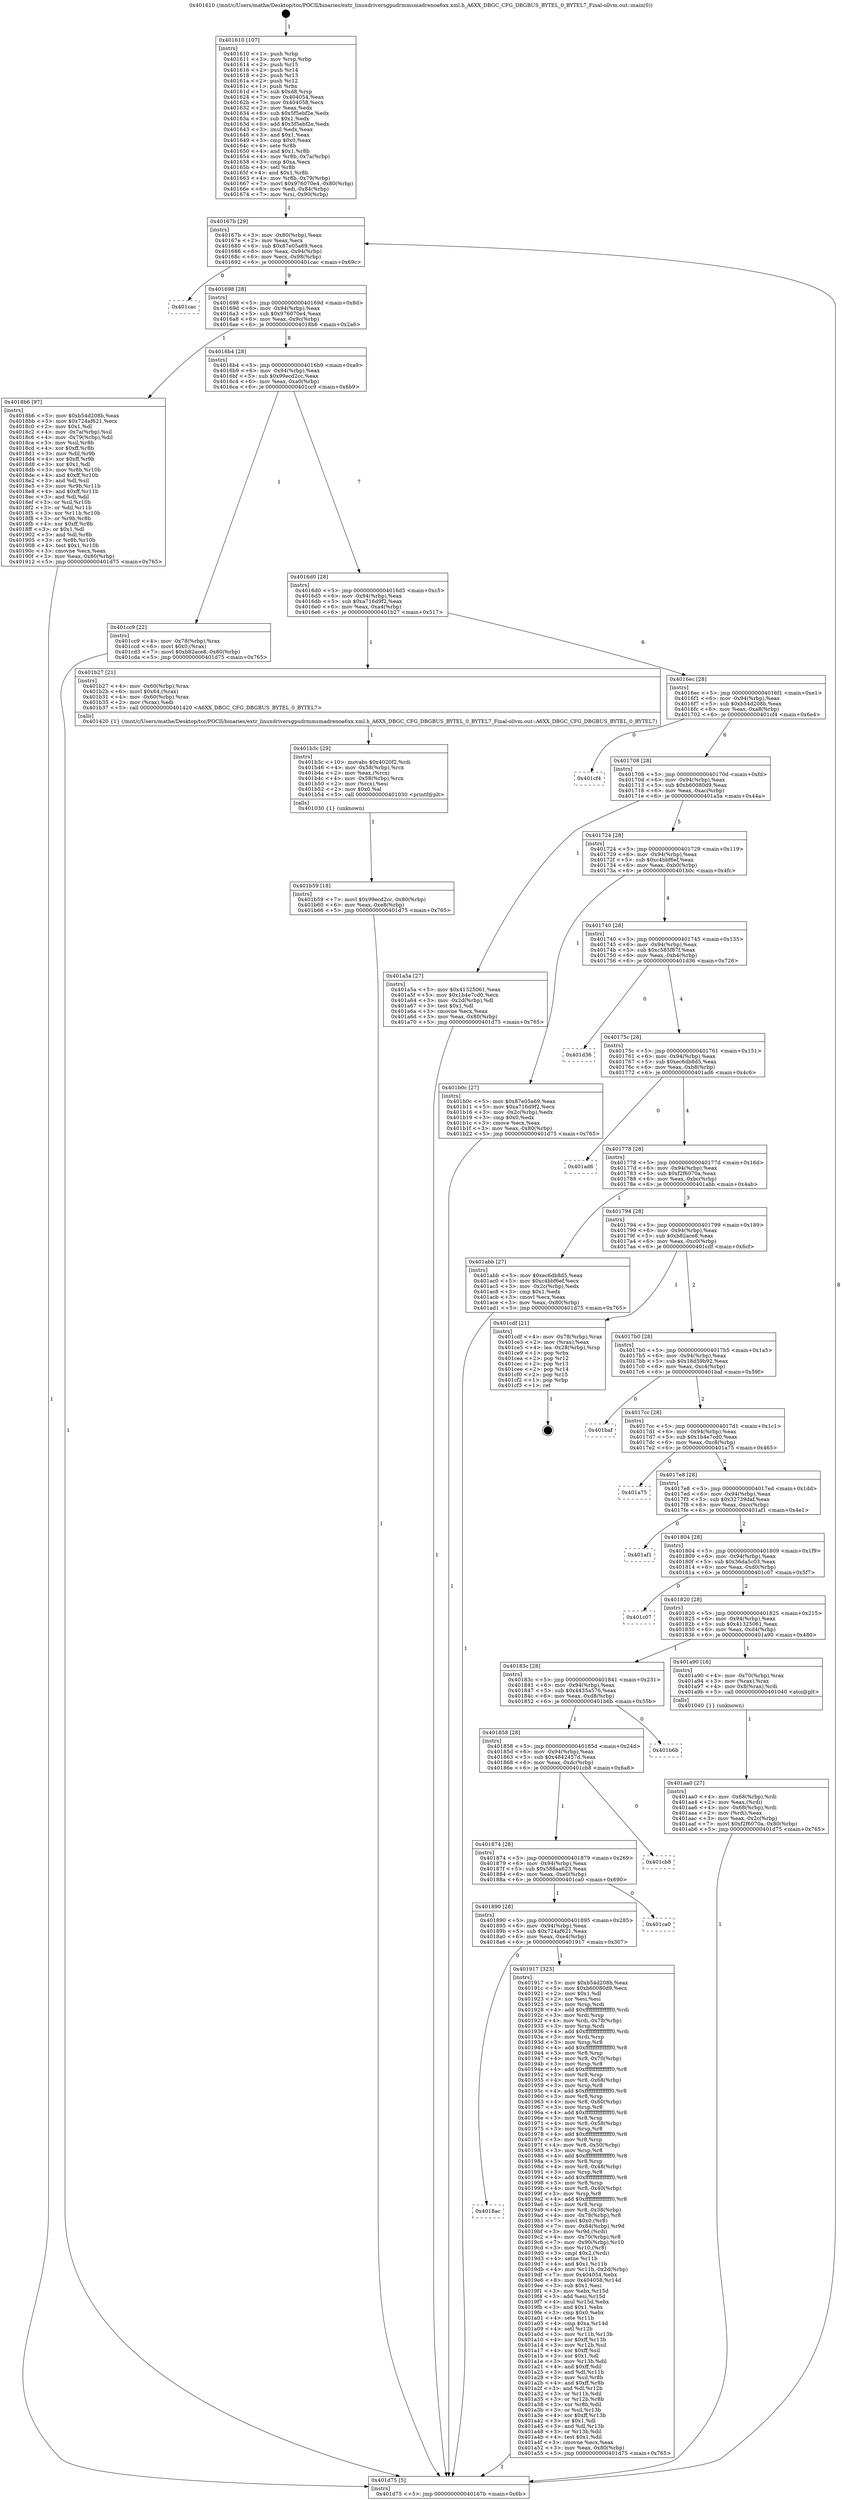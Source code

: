 digraph "0x401610" {
  label = "0x401610 (/mnt/c/Users/mathe/Desktop/tcc/POCII/binaries/extr_linuxdriversgpudrmmsmadrenoa6xx.xml.h_A6XX_DBGC_CFG_DBGBUS_BYTEL_0_BYTEL7_Final-ollvm.out::main(0))"
  labelloc = "t"
  node[shape=record]

  Entry [label="",width=0.3,height=0.3,shape=circle,fillcolor=black,style=filled]
  "0x40167b" [label="{
     0x40167b [29]\l
     | [instrs]\l
     &nbsp;&nbsp;0x40167b \<+3\>: mov -0x80(%rbp),%eax\l
     &nbsp;&nbsp;0x40167e \<+2\>: mov %eax,%ecx\l
     &nbsp;&nbsp;0x401680 \<+6\>: sub $0x87e05a69,%ecx\l
     &nbsp;&nbsp;0x401686 \<+6\>: mov %eax,-0x94(%rbp)\l
     &nbsp;&nbsp;0x40168c \<+6\>: mov %ecx,-0x98(%rbp)\l
     &nbsp;&nbsp;0x401692 \<+6\>: je 0000000000401cac \<main+0x69c\>\l
  }"]
  "0x401cac" [label="{
     0x401cac\l
  }", style=dashed]
  "0x401698" [label="{
     0x401698 [28]\l
     | [instrs]\l
     &nbsp;&nbsp;0x401698 \<+5\>: jmp 000000000040169d \<main+0x8d\>\l
     &nbsp;&nbsp;0x40169d \<+6\>: mov -0x94(%rbp),%eax\l
     &nbsp;&nbsp;0x4016a3 \<+5\>: sub $0x976070e4,%eax\l
     &nbsp;&nbsp;0x4016a8 \<+6\>: mov %eax,-0x9c(%rbp)\l
     &nbsp;&nbsp;0x4016ae \<+6\>: je 00000000004018b6 \<main+0x2a6\>\l
  }"]
  Exit [label="",width=0.3,height=0.3,shape=circle,fillcolor=black,style=filled,peripheries=2]
  "0x4018b6" [label="{
     0x4018b6 [97]\l
     | [instrs]\l
     &nbsp;&nbsp;0x4018b6 \<+5\>: mov $0xb54d208b,%eax\l
     &nbsp;&nbsp;0x4018bb \<+5\>: mov $0x724af621,%ecx\l
     &nbsp;&nbsp;0x4018c0 \<+2\>: mov $0x1,%dl\l
     &nbsp;&nbsp;0x4018c2 \<+4\>: mov -0x7a(%rbp),%sil\l
     &nbsp;&nbsp;0x4018c6 \<+4\>: mov -0x79(%rbp),%dil\l
     &nbsp;&nbsp;0x4018ca \<+3\>: mov %sil,%r8b\l
     &nbsp;&nbsp;0x4018cd \<+4\>: xor $0xff,%r8b\l
     &nbsp;&nbsp;0x4018d1 \<+3\>: mov %dil,%r9b\l
     &nbsp;&nbsp;0x4018d4 \<+4\>: xor $0xff,%r9b\l
     &nbsp;&nbsp;0x4018d8 \<+3\>: xor $0x1,%dl\l
     &nbsp;&nbsp;0x4018db \<+3\>: mov %r8b,%r10b\l
     &nbsp;&nbsp;0x4018de \<+4\>: and $0xff,%r10b\l
     &nbsp;&nbsp;0x4018e2 \<+3\>: and %dl,%sil\l
     &nbsp;&nbsp;0x4018e5 \<+3\>: mov %r9b,%r11b\l
     &nbsp;&nbsp;0x4018e8 \<+4\>: and $0xff,%r11b\l
     &nbsp;&nbsp;0x4018ec \<+3\>: and %dl,%dil\l
     &nbsp;&nbsp;0x4018ef \<+3\>: or %sil,%r10b\l
     &nbsp;&nbsp;0x4018f2 \<+3\>: or %dil,%r11b\l
     &nbsp;&nbsp;0x4018f5 \<+3\>: xor %r11b,%r10b\l
     &nbsp;&nbsp;0x4018f8 \<+3\>: or %r9b,%r8b\l
     &nbsp;&nbsp;0x4018fb \<+4\>: xor $0xff,%r8b\l
     &nbsp;&nbsp;0x4018ff \<+3\>: or $0x1,%dl\l
     &nbsp;&nbsp;0x401902 \<+3\>: and %dl,%r8b\l
     &nbsp;&nbsp;0x401905 \<+3\>: or %r8b,%r10b\l
     &nbsp;&nbsp;0x401908 \<+4\>: test $0x1,%r10b\l
     &nbsp;&nbsp;0x40190c \<+3\>: cmovne %ecx,%eax\l
     &nbsp;&nbsp;0x40190f \<+3\>: mov %eax,-0x80(%rbp)\l
     &nbsp;&nbsp;0x401912 \<+5\>: jmp 0000000000401d75 \<main+0x765\>\l
  }"]
  "0x4016b4" [label="{
     0x4016b4 [28]\l
     | [instrs]\l
     &nbsp;&nbsp;0x4016b4 \<+5\>: jmp 00000000004016b9 \<main+0xa9\>\l
     &nbsp;&nbsp;0x4016b9 \<+6\>: mov -0x94(%rbp),%eax\l
     &nbsp;&nbsp;0x4016bf \<+5\>: sub $0x99ecd2cc,%eax\l
     &nbsp;&nbsp;0x4016c4 \<+6\>: mov %eax,-0xa0(%rbp)\l
     &nbsp;&nbsp;0x4016ca \<+6\>: je 0000000000401cc9 \<main+0x6b9\>\l
  }"]
  "0x401d75" [label="{
     0x401d75 [5]\l
     | [instrs]\l
     &nbsp;&nbsp;0x401d75 \<+5\>: jmp 000000000040167b \<main+0x6b\>\l
  }"]
  "0x401610" [label="{
     0x401610 [107]\l
     | [instrs]\l
     &nbsp;&nbsp;0x401610 \<+1\>: push %rbp\l
     &nbsp;&nbsp;0x401611 \<+3\>: mov %rsp,%rbp\l
     &nbsp;&nbsp;0x401614 \<+2\>: push %r15\l
     &nbsp;&nbsp;0x401616 \<+2\>: push %r14\l
     &nbsp;&nbsp;0x401618 \<+2\>: push %r13\l
     &nbsp;&nbsp;0x40161a \<+2\>: push %r12\l
     &nbsp;&nbsp;0x40161c \<+1\>: push %rbx\l
     &nbsp;&nbsp;0x40161d \<+7\>: sub $0xd8,%rsp\l
     &nbsp;&nbsp;0x401624 \<+7\>: mov 0x404054,%eax\l
     &nbsp;&nbsp;0x40162b \<+7\>: mov 0x404058,%ecx\l
     &nbsp;&nbsp;0x401632 \<+2\>: mov %eax,%edx\l
     &nbsp;&nbsp;0x401634 \<+6\>: sub $0x5f5ebf2e,%edx\l
     &nbsp;&nbsp;0x40163a \<+3\>: sub $0x1,%edx\l
     &nbsp;&nbsp;0x40163d \<+6\>: add $0x5f5ebf2e,%edx\l
     &nbsp;&nbsp;0x401643 \<+3\>: imul %edx,%eax\l
     &nbsp;&nbsp;0x401646 \<+3\>: and $0x1,%eax\l
     &nbsp;&nbsp;0x401649 \<+3\>: cmp $0x0,%eax\l
     &nbsp;&nbsp;0x40164c \<+4\>: sete %r8b\l
     &nbsp;&nbsp;0x401650 \<+4\>: and $0x1,%r8b\l
     &nbsp;&nbsp;0x401654 \<+4\>: mov %r8b,-0x7a(%rbp)\l
     &nbsp;&nbsp;0x401658 \<+3\>: cmp $0xa,%ecx\l
     &nbsp;&nbsp;0x40165b \<+4\>: setl %r8b\l
     &nbsp;&nbsp;0x40165f \<+4\>: and $0x1,%r8b\l
     &nbsp;&nbsp;0x401663 \<+4\>: mov %r8b,-0x79(%rbp)\l
     &nbsp;&nbsp;0x401667 \<+7\>: movl $0x976070e4,-0x80(%rbp)\l
     &nbsp;&nbsp;0x40166e \<+6\>: mov %edi,-0x84(%rbp)\l
     &nbsp;&nbsp;0x401674 \<+7\>: mov %rsi,-0x90(%rbp)\l
  }"]
  "0x401b59" [label="{
     0x401b59 [18]\l
     | [instrs]\l
     &nbsp;&nbsp;0x401b59 \<+7\>: movl $0x99ecd2cc,-0x80(%rbp)\l
     &nbsp;&nbsp;0x401b60 \<+6\>: mov %eax,-0xe8(%rbp)\l
     &nbsp;&nbsp;0x401b66 \<+5\>: jmp 0000000000401d75 \<main+0x765\>\l
  }"]
  "0x401cc9" [label="{
     0x401cc9 [22]\l
     | [instrs]\l
     &nbsp;&nbsp;0x401cc9 \<+4\>: mov -0x78(%rbp),%rax\l
     &nbsp;&nbsp;0x401ccd \<+6\>: movl $0x0,(%rax)\l
     &nbsp;&nbsp;0x401cd3 \<+7\>: movl $0xb82ace8,-0x80(%rbp)\l
     &nbsp;&nbsp;0x401cda \<+5\>: jmp 0000000000401d75 \<main+0x765\>\l
  }"]
  "0x4016d0" [label="{
     0x4016d0 [28]\l
     | [instrs]\l
     &nbsp;&nbsp;0x4016d0 \<+5\>: jmp 00000000004016d5 \<main+0xc5\>\l
     &nbsp;&nbsp;0x4016d5 \<+6\>: mov -0x94(%rbp),%eax\l
     &nbsp;&nbsp;0x4016db \<+5\>: sub $0xa716d9f2,%eax\l
     &nbsp;&nbsp;0x4016e0 \<+6\>: mov %eax,-0xa4(%rbp)\l
     &nbsp;&nbsp;0x4016e6 \<+6\>: je 0000000000401b27 \<main+0x517\>\l
  }"]
  "0x401b3c" [label="{
     0x401b3c [29]\l
     | [instrs]\l
     &nbsp;&nbsp;0x401b3c \<+10\>: movabs $0x4020f2,%rdi\l
     &nbsp;&nbsp;0x401b46 \<+4\>: mov -0x58(%rbp),%rcx\l
     &nbsp;&nbsp;0x401b4a \<+2\>: mov %eax,(%rcx)\l
     &nbsp;&nbsp;0x401b4c \<+4\>: mov -0x58(%rbp),%rcx\l
     &nbsp;&nbsp;0x401b50 \<+2\>: mov (%rcx),%esi\l
     &nbsp;&nbsp;0x401b52 \<+2\>: mov $0x0,%al\l
     &nbsp;&nbsp;0x401b54 \<+5\>: call 0000000000401030 \<printf@plt\>\l
     | [calls]\l
     &nbsp;&nbsp;0x401030 \{1\} (unknown)\l
  }"]
  "0x401b27" [label="{
     0x401b27 [21]\l
     | [instrs]\l
     &nbsp;&nbsp;0x401b27 \<+4\>: mov -0x60(%rbp),%rax\l
     &nbsp;&nbsp;0x401b2b \<+6\>: movl $0x64,(%rax)\l
     &nbsp;&nbsp;0x401b31 \<+4\>: mov -0x60(%rbp),%rax\l
     &nbsp;&nbsp;0x401b35 \<+2\>: mov (%rax),%edi\l
     &nbsp;&nbsp;0x401b37 \<+5\>: call 0000000000401420 \<A6XX_DBGC_CFG_DBGBUS_BYTEL_0_BYTEL7\>\l
     | [calls]\l
     &nbsp;&nbsp;0x401420 \{1\} (/mnt/c/Users/mathe/Desktop/tcc/POCII/binaries/extr_linuxdriversgpudrmmsmadrenoa6xx.xml.h_A6XX_DBGC_CFG_DBGBUS_BYTEL_0_BYTEL7_Final-ollvm.out::A6XX_DBGC_CFG_DBGBUS_BYTEL_0_BYTEL7)\l
  }"]
  "0x4016ec" [label="{
     0x4016ec [28]\l
     | [instrs]\l
     &nbsp;&nbsp;0x4016ec \<+5\>: jmp 00000000004016f1 \<main+0xe1\>\l
     &nbsp;&nbsp;0x4016f1 \<+6\>: mov -0x94(%rbp),%eax\l
     &nbsp;&nbsp;0x4016f7 \<+5\>: sub $0xb54d208b,%eax\l
     &nbsp;&nbsp;0x4016fc \<+6\>: mov %eax,-0xa8(%rbp)\l
     &nbsp;&nbsp;0x401702 \<+6\>: je 0000000000401cf4 \<main+0x6e4\>\l
  }"]
  "0x401aa0" [label="{
     0x401aa0 [27]\l
     | [instrs]\l
     &nbsp;&nbsp;0x401aa0 \<+4\>: mov -0x68(%rbp),%rdi\l
     &nbsp;&nbsp;0x401aa4 \<+2\>: mov %eax,(%rdi)\l
     &nbsp;&nbsp;0x401aa6 \<+4\>: mov -0x68(%rbp),%rdi\l
     &nbsp;&nbsp;0x401aaa \<+2\>: mov (%rdi),%eax\l
     &nbsp;&nbsp;0x401aac \<+3\>: mov %eax,-0x2c(%rbp)\l
     &nbsp;&nbsp;0x401aaf \<+7\>: movl $0xf2f6070a,-0x80(%rbp)\l
     &nbsp;&nbsp;0x401ab6 \<+5\>: jmp 0000000000401d75 \<main+0x765\>\l
  }"]
  "0x401cf4" [label="{
     0x401cf4\l
  }", style=dashed]
  "0x401708" [label="{
     0x401708 [28]\l
     | [instrs]\l
     &nbsp;&nbsp;0x401708 \<+5\>: jmp 000000000040170d \<main+0xfd\>\l
     &nbsp;&nbsp;0x40170d \<+6\>: mov -0x94(%rbp),%eax\l
     &nbsp;&nbsp;0x401713 \<+5\>: sub $0xb60080d9,%eax\l
     &nbsp;&nbsp;0x401718 \<+6\>: mov %eax,-0xac(%rbp)\l
     &nbsp;&nbsp;0x40171e \<+6\>: je 0000000000401a5a \<main+0x44a\>\l
  }"]
  "0x4018ac" [label="{
     0x4018ac\l
  }", style=dashed]
  "0x401a5a" [label="{
     0x401a5a [27]\l
     | [instrs]\l
     &nbsp;&nbsp;0x401a5a \<+5\>: mov $0x41325061,%eax\l
     &nbsp;&nbsp;0x401a5f \<+5\>: mov $0x1b4e7cd0,%ecx\l
     &nbsp;&nbsp;0x401a64 \<+3\>: mov -0x2d(%rbp),%dl\l
     &nbsp;&nbsp;0x401a67 \<+3\>: test $0x1,%dl\l
     &nbsp;&nbsp;0x401a6a \<+3\>: cmovne %ecx,%eax\l
     &nbsp;&nbsp;0x401a6d \<+3\>: mov %eax,-0x80(%rbp)\l
     &nbsp;&nbsp;0x401a70 \<+5\>: jmp 0000000000401d75 \<main+0x765\>\l
  }"]
  "0x401724" [label="{
     0x401724 [28]\l
     | [instrs]\l
     &nbsp;&nbsp;0x401724 \<+5\>: jmp 0000000000401729 \<main+0x119\>\l
     &nbsp;&nbsp;0x401729 \<+6\>: mov -0x94(%rbp),%eax\l
     &nbsp;&nbsp;0x40172f \<+5\>: sub $0xc4bbf6ef,%eax\l
     &nbsp;&nbsp;0x401734 \<+6\>: mov %eax,-0xb0(%rbp)\l
     &nbsp;&nbsp;0x40173a \<+6\>: je 0000000000401b0c \<main+0x4fc\>\l
  }"]
  "0x401917" [label="{
     0x401917 [323]\l
     | [instrs]\l
     &nbsp;&nbsp;0x401917 \<+5\>: mov $0xb54d208b,%eax\l
     &nbsp;&nbsp;0x40191c \<+5\>: mov $0xb60080d9,%ecx\l
     &nbsp;&nbsp;0x401921 \<+2\>: mov $0x1,%dl\l
     &nbsp;&nbsp;0x401923 \<+2\>: xor %esi,%esi\l
     &nbsp;&nbsp;0x401925 \<+3\>: mov %rsp,%rdi\l
     &nbsp;&nbsp;0x401928 \<+4\>: add $0xfffffffffffffff0,%rdi\l
     &nbsp;&nbsp;0x40192c \<+3\>: mov %rdi,%rsp\l
     &nbsp;&nbsp;0x40192f \<+4\>: mov %rdi,-0x78(%rbp)\l
     &nbsp;&nbsp;0x401933 \<+3\>: mov %rsp,%rdi\l
     &nbsp;&nbsp;0x401936 \<+4\>: add $0xfffffffffffffff0,%rdi\l
     &nbsp;&nbsp;0x40193a \<+3\>: mov %rdi,%rsp\l
     &nbsp;&nbsp;0x40193d \<+3\>: mov %rsp,%r8\l
     &nbsp;&nbsp;0x401940 \<+4\>: add $0xfffffffffffffff0,%r8\l
     &nbsp;&nbsp;0x401944 \<+3\>: mov %r8,%rsp\l
     &nbsp;&nbsp;0x401947 \<+4\>: mov %r8,-0x70(%rbp)\l
     &nbsp;&nbsp;0x40194b \<+3\>: mov %rsp,%r8\l
     &nbsp;&nbsp;0x40194e \<+4\>: add $0xfffffffffffffff0,%r8\l
     &nbsp;&nbsp;0x401952 \<+3\>: mov %r8,%rsp\l
     &nbsp;&nbsp;0x401955 \<+4\>: mov %r8,-0x68(%rbp)\l
     &nbsp;&nbsp;0x401959 \<+3\>: mov %rsp,%r8\l
     &nbsp;&nbsp;0x40195c \<+4\>: add $0xfffffffffffffff0,%r8\l
     &nbsp;&nbsp;0x401960 \<+3\>: mov %r8,%rsp\l
     &nbsp;&nbsp;0x401963 \<+4\>: mov %r8,-0x60(%rbp)\l
     &nbsp;&nbsp;0x401967 \<+3\>: mov %rsp,%r8\l
     &nbsp;&nbsp;0x40196a \<+4\>: add $0xfffffffffffffff0,%r8\l
     &nbsp;&nbsp;0x40196e \<+3\>: mov %r8,%rsp\l
     &nbsp;&nbsp;0x401971 \<+4\>: mov %r8,-0x58(%rbp)\l
     &nbsp;&nbsp;0x401975 \<+3\>: mov %rsp,%r8\l
     &nbsp;&nbsp;0x401978 \<+4\>: add $0xfffffffffffffff0,%r8\l
     &nbsp;&nbsp;0x40197c \<+3\>: mov %r8,%rsp\l
     &nbsp;&nbsp;0x40197f \<+4\>: mov %r8,-0x50(%rbp)\l
     &nbsp;&nbsp;0x401983 \<+3\>: mov %rsp,%r8\l
     &nbsp;&nbsp;0x401986 \<+4\>: add $0xfffffffffffffff0,%r8\l
     &nbsp;&nbsp;0x40198a \<+3\>: mov %r8,%rsp\l
     &nbsp;&nbsp;0x40198d \<+4\>: mov %r8,-0x48(%rbp)\l
     &nbsp;&nbsp;0x401991 \<+3\>: mov %rsp,%r8\l
     &nbsp;&nbsp;0x401994 \<+4\>: add $0xfffffffffffffff0,%r8\l
     &nbsp;&nbsp;0x401998 \<+3\>: mov %r8,%rsp\l
     &nbsp;&nbsp;0x40199b \<+4\>: mov %r8,-0x40(%rbp)\l
     &nbsp;&nbsp;0x40199f \<+3\>: mov %rsp,%r8\l
     &nbsp;&nbsp;0x4019a2 \<+4\>: add $0xfffffffffffffff0,%r8\l
     &nbsp;&nbsp;0x4019a6 \<+3\>: mov %r8,%rsp\l
     &nbsp;&nbsp;0x4019a9 \<+4\>: mov %r8,-0x38(%rbp)\l
     &nbsp;&nbsp;0x4019ad \<+4\>: mov -0x78(%rbp),%r8\l
     &nbsp;&nbsp;0x4019b1 \<+7\>: movl $0x0,(%r8)\l
     &nbsp;&nbsp;0x4019b8 \<+7\>: mov -0x84(%rbp),%r9d\l
     &nbsp;&nbsp;0x4019bf \<+3\>: mov %r9d,(%rdi)\l
     &nbsp;&nbsp;0x4019c2 \<+4\>: mov -0x70(%rbp),%r8\l
     &nbsp;&nbsp;0x4019c6 \<+7\>: mov -0x90(%rbp),%r10\l
     &nbsp;&nbsp;0x4019cd \<+3\>: mov %r10,(%r8)\l
     &nbsp;&nbsp;0x4019d0 \<+3\>: cmpl $0x2,(%rdi)\l
     &nbsp;&nbsp;0x4019d3 \<+4\>: setne %r11b\l
     &nbsp;&nbsp;0x4019d7 \<+4\>: and $0x1,%r11b\l
     &nbsp;&nbsp;0x4019db \<+4\>: mov %r11b,-0x2d(%rbp)\l
     &nbsp;&nbsp;0x4019df \<+7\>: mov 0x404054,%ebx\l
     &nbsp;&nbsp;0x4019e6 \<+8\>: mov 0x404058,%r14d\l
     &nbsp;&nbsp;0x4019ee \<+3\>: sub $0x1,%esi\l
     &nbsp;&nbsp;0x4019f1 \<+3\>: mov %ebx,%r15d\l
     &nbsp;&nbsp;0x4019f4 \<+3\>: add %esi,%r15d\l
     &nbsp;&nbsp;0x4019f7 \<+4\>: imul %r15d,%ebx\l
     &nbsp;&nbsp;0x4019fb \<+3\>: and $0x1,%ebx\l
     &nbsp;&nbsp;0x4019fe \<+3\>: cmp $0x0,%ebx\l
     &nbsp;&nbsp;0x401a01 \<+4\>: sete %r11b\l
     &nbsp;&nbsp;0x401a05 \<+4\>: cmp $0xa,%r14d\l
     &nbsp;&nbsp;0x401a09 \<+4\>: setl %r12b\l
     &nbsp;&nbsp;0x401a0d \<+3\>: mov %r11b,%r13b\l
     &nbsp;&nbsp;0x401a10 \<+4\>: xor $0xff,%r13b\l
     &nbsp;&nbsp;0x401a14 \<+3\>: mov %r12b,%sil\l
     &nbsp;&nbsp;0x401a17 \<+4\>: xor $0xff,%sil\l
     &nbsp;&nbsp;0x401a1b \<+3\>: xor $0x1,%dl\l
     &nbsp;&nbsp;0x401a1e \<+3\>: mov %r13b,%dil\l
     &nbsp;&nbsp;0x401a21 \<+4\>: and $0xff,%dil\l
     &nbsp;&nbsp;0x401a25 \<+3\>: and %dl,%r11b\l
     &nbsp;&nbsp;0x401a28 \<+3\>: mov %sil,%r8b\l
     &nbsp;&nbsp;0x401a2b \<+4\>: and $0xff,%r8b\l
     &nbsp;&nbsp;0x401a2f \<+3\>: and %dl,%r12b\l
     &nbsp;&nbsp;0x401a32 \<+3\>: or %r11b,%dil\l
     &nbsp;&nbsp;0x401a35 \<+3\>: or %r12b,%r8b\l
     &nbsp;&nbsp;0x401a38 \<+3\>: xor %r8b,%dil\l
     &nbsp;&nbsp;0x401a3b \<+3\>: or %sil,%r13b\l
     &nbsp;&nbsp;0x401a3e \<+4\>: xor $0xff,%r13b\l
     &nbsp;&nbsp;0x401a42 \<+3\>: or $0x1,%dl\l
     &nbsp;&nbsp;0x401a45 \<+3\>: and %dl,%r13b\l
     &nbsp;&nbsp;0x401a48 \<+3\>: or %r13b,%dil\l
     &nbsp;&nbsp;0x401a4b \<+4\>: test $0x1,%dil\l
     &nbsp;&nbsp;0x401a4f \<+3\>: cmovne %ecx,%eax\l
     &nbsp;&nbsp;0x401a52 \<+3\>: mov %eax,-0x80(%rbp)\l
     &nbsp;&nbsp;0x401a55 \<+5\>: jmp 0000000000401d75 \<main+0x765\>\l
  }"]
  "0x401b0c" [label="{
     0x401b0c [27]\l
     | [instrs]\l
     &nbsp;&nbsp;0x401b0c \<+5\>: mov $0x87e05a69,%eax\l
     &nbsp;&nbsp;0x401b11 \<+5\>: mov $0xa716d9f2,%ecx\l
     &nbsp;&nbsp;0x401b16 \<+3\>: mov -0x2c(%rbp),%edx\l
     &nbsp;&nbsp;0x401b19 \<+3\>: cmp $0x0,%edx\l
     &nbsp;&nbsp;0x401b1c \<+3\>: cmove %ecx,%eax\l
     &nbsp;&nbsp;0x401b1f \<+3\>: mov %eax,-0x80(%rbp)\l
     &nbsp;&nbsp;0x401b22 \<+5\>: jmp 0000000000401d75 \<main+0x765\>\l
  }"]
  "0x401740" [label="{
     0x401740 [28]\l
     | [instrs]\l
     &nbsp;&nbsp;0x401740 \<+5\>: jmp 0000000000401745 \<main+0x135\>\l
     &nbsp;&nbsp;0x401745 \<+6\>: mov -0x94(%rbp),%eax\l
     &nbsp;&nbsp;0x40174b \<+5\>: sub $0xc585f87f,%eax\l
     &nbsp;&nbsp;0x401750 \<+6\>: mov %eax,-0xb4(%rbp)\l
     &nbsp;&nbsp;0x401756 \<+6\>: je 0000000000401d36 \<main+0x726\>\l
  }"]
  "0x401890" [label="{
     0x401890 [28]\l
     | [instrs]\l
     &nbsp;&nbsp;0x401890 \<+5\>: jmp 0000000000401895 \<main+0x285\>\l
     &nbsp;&nbsp;0x401895 \<+6\>: mov -0x94(%rbp),%eax\l
     &nbsp;&nbsp;0x40189b \<+5\>: sub $0x724af621,%eax\l
     &nbsp;&nbsp;0x4018a0 \<+6\>: mov %eax,-0xe4(%rbp)\l
     &nbsp;&nbsp;0x4018a6 \<+6\>: je 0000000000401917 \<main+0x307\>\l
  }"]
  "0x401d36" [label="{
     0x401d36\l
  }", style=dashed]
  "0x40175c" [label="{
     0x40175c [28]\l
     | [instrs]\l
     &nbsp;&nbsp;0x40175c \<+5\>: jmp 0000000000401761 \<main+0x151\>\l
     &nbsp;&nbsp;0x401761 \<+6\>: mov -0x94(%rbp),%eax\l
     &nbsp;&nbsp;0x401767 \<+5\>: sub $0xec6db8d5,%eax\l
     &nbsp;&nbsp;0x40176c \<+6\>: mov %eax,-0xb8(%rbp)\l
     &nbsp;&nbsp;0x401772 \<+6\>: je 0000000000401ad6 \<main+0x4c6\>\l
  }"]
  "0x401ca0" [label="{
     0x401ca0\l
  }", style=dashed]
  "0x401ad6" [label="{
     0x401ad6\l
  }", style=dashed]
  "0x401778" [label="{
     0x401778 [28]\l
     | [instrs]\l
     &nbsp;&nbsp;0x401778 \<+5\>: jmp 000000000040177d \<main+0x16d\>\l
     &nbsp;&nbsp;0x40177d \<+6\>: mov -0x94(%rbp),%eax\l
     &nbsp;&nbsp;0x401783 \<+5\>: sub $0xf2f6070a,%eax\l
     &nbsp;&nbsp;0x401788 \<+6\>: mov %eax,-0xbc(%rbp)\l
     &nbsp;&nbsp;0x40178e \<+6\>: je 0000000000401abb \<main+0x4ab\>\l
  }"]
  "0x401874" [label="{
     0x401874 [28]\l
     | [instrs]\l
     &nbsp;&nbsp;0x401874 \<+5\>: jmp 0000000000401879 \<main+0x269\>\l
     &nbsp;&nbsp;0x401879 \<+6\>: mov -0x94(%rbp),%eax\l
     &nbsp;&nbsp;0x40187f \<+5\>: sub $0x588aa623,%eax\l
     &nbsp;&nbsp;0x401884 \<+6\>: mov %eax,-0xe0(%rbp)\l
     &nbsp;&nbsp;0x40188a \<+6\>: je 0000000000401ca0 \<main+0x690\>\l
  }"]
  "0x401abb" [label="{
     0x401abb [27]\l
     | [instrs]\l
     &nbsp;&nbsp;0x401abb \<+5\>: mov $0xec6db8d5,%eax\l
     &nbsp;&nbsp;0x401ac0 \<+5\>: mov $0xc4bbf6ef,%ecx\l
     &nbsp;&nbsp;0x401ac5 \<+3\>: mov -0x2c(%rbp),%edx\l
     &nbsp;&nbsp;0x401ac8 \<+3\>: cmp $0x1,%edx\l
     &nbsp;&nbsp;0x401acb \<+3\>: cmovl %ecx,%eax\l
     &nbsp;&nbsp;0x401ace \<+3\>: mov %eax,-0x80(%rbp)\l
     &nbsp;&nbsp;0x401ad1 \<+5\>: jmp 0000000000401d75 \<main+0x765\>\l
  }"]
  "0x401794" [label="{
     0x401794 [28]\l
     | [instrs]\l
     &nbsp;&nbsp;0x401794 \<+5\>: jmp 0000000000401799 \<main+0x189\>\l
     &nbsp;&nbsp;0x401799 \<+6\>: mov -0x94(%rbp),%eax\l
     &nbsp;&nbsp;0x40179f \<+5\>: sub $0xb82ace8,%eax\l
     &nbsp;&nbsp;0x4017a4 \<+6\>: mov %eax,-0xc0(%rbp)\l
     &nbsp;&nbsp;0x4017aa \<+6\>: je 0000000000401cdf \<main+0x6cf\>\l
  }"]
  "0x401cb8" [label="{
     0x401cb8\l
  }", style=dashed]
  "0x401cdf" [label="{
     0x401cdf [21]\l
     | [instrs]\l
     &nbsp;&nbsp;0x401cdf \<+4\>: mov -0x78(%rbp),%rax\l
     &nbsp;&nbsp;0x401ce3 \<+2\>: mov (%rax),%eax\l
     &nbsp;&nbsp;0x401ce5 \<+4\>: lea -0x28(%rbp),%rsp\l
     &nbsp;&nbsp;0x401ce9 \<+1\>: pop %rbx\l
     &nbsp;&nbsp;0x401cea \<+2\>: pop %r12\l
     &nbsp;&nbsp;0x401cec \<+2\>: pop %r13\l
     &nbsp;&nbsp;0x401cee \<+2\>: pop %r14\l
     &nbsp;&nbsp;0x401cf0 \<+2\>: pop %r15\l
     &nbsp;&nbsp;0x401cf2 \<+1\>: pop %rbp\l
     &nbsp;&nbsp;0x401cf3 \<+1\>: ret\l
  }"]
  "0x4017b0" [label="{
     0x4017b0 [28]\l
     | [instrs]\l
     &nbsp;&nbsp;0x4017b0 \<+5\>: jmp 00000000004017b5 \<main+0x1a5\>\l
     &nbsp;&nbsp;0x4017b5 \<+6\>: mov -0x94(%rbp),%eax\l
     &nbsp;&nbsp;0x4017bb \<+5\>: sub $0x18d59b92,%eax\l
     &nbsp;&nbsp;0x4017c0 \<+6\>: mov %eax,-0xc4(%rbp)\l
     &nbsp;&nbsp;0x4017c6 \<+6\>: je 0000000000401baf \<main+0x59f\>\l
  }"]
  "0x401858" [label="{
     0x401858 [28]\l
     | [instrs]\l
     &nbsp;&nbsp;0x401858 \<+5\>: jmp 000000000040185d \<main+0x24d\>\l
     &nbsp;&nbsp;0x40185d \<+6\>: mov -0x94(%rbp),%eax\l
     &nbsp;&nbsp;0x401863 \<+5\>: sub $0x4842457d,%eax\l
     &nbsp;&nbsp;0x401868 \<+6\>: mov %eax,-0xdc(%rbp)\l
     &nbsp;&nbsp;0x40186e \<+6\>: je 0000000000401cb8 \<main+0x6a8\>\l
  }"]
  "0x401baf" [label="{
     0x401baf\l
  }", style=dashed]
  "0x4017cc" [label="{
     0x4017cc [28]\l
     | [instrs]\l
     &nbsp;&nbsp;0x4017cc \<+5\>: jmp 00000000004017d1 \<main+0x1c1\>\l
     &nbsp;&nbsp;0x4017d1 \<+6\>: mov -0x94(%rbp),%eax\l
     &nbsp;&nbsp;0x4017d7 \<+5\>: sub $0x1b4e7cd0,%eax\l
     &nbsp;&nbsp;0x4017dc \<+6\>: mov %eax,-0xc8(%rbp)\l
     &nbsp;&nbsp;0x4017e2 \<+6\>: je 0000000000401a75 \<main+0x465\>\l
  }"]
  "0x401b6b" [label="{
     0x401b6b\l
  }", style=dashed]
  "0x401a75" [label="{
     0x401a75\l
  }", style=dashed]
  "0x4017e8" [label="{
     0x4017e8 [28]\l
     | [instrs]\l
     &nbsp;&nbsp;0x4017e8 \<+5\>: jmp 00000000004017ed \<main+0x1dd\>\l
     &nbsp;&nbsp;0x4017ed \<+6\>: mov -0x94(%rbp),%eax\l
     &nbsp;&nbsp;0x4017f3 \<+5\>: sub $0x32739daf,%eax\l
     &nbsp;&nbsp;0x4017f8 \<+6\>: mov %eax,-0xcc(%rbp)\l
     &nbsp;&nbsp;0x4017fe \<+6\>: je 0000000000401af1 \<main+0x4e1\>\l
  }"]
  "0x40183c" [label="{
     0x40183c [28]\l
     | [instrs]\l
     &nbsp;&nbsp;0x40183c \<+5\>: jmp 0000000000401841 \<main+0x231\>\l
     &nbsp;&nbsp;0x401841 \<+6\>: mov -0x94(%rbp),%eax\l
     &nbsp;&nbsp;0x401847 \<+5\>: sub $0x4435a576,%eax\l
     &nbsp;&nbsp;0x40184c \<+6\>: mov %eax,-0xd8(%rbp)\l
     &nbsp;&nbsp;0x401852 \<+6\>: je 0000000000401b6b \<main+0x55b\>\l
  }"]
  "0x401af1" [label="{
     0x401af1\l
  }", style=dashed]
  "0x401804" [label="{
     0x401804 [28]\l
     | [instrs]\l
     &nbsp;&nbsp;0x401804 \<+5\>: jmp 0000000000401809 \<main+0x1f9\>\l
     &nbsp;&nbsp;0x401809 \<+6\>: mov -0x94(%rbp),%eax\l
     &nbsp;&nbsp;0x40180f \<+5\>: sub $0x36da5c03,%eax\l
     &nbsp;&nbsp;0x401814 \<+6\>: mov %eax,-0xd0(%rbp)\l
     &nbsp;&nbsp;0x40181a \<+6\>: je 0000000000401c07 \<main+0x5f7\>\l
  }"]
  "0x401a90" [label="{
     0x401a90 [16]\l
     | [instrs]\l
     &nbsp;&nbsp;0x401a90 \<+4\>: mov -0x70(%rbp),%rax\l
     &nbsp;&nbsp;0x401a94 \<+3\>: mov (%rax),%rax\l
     &nbsp;&nbsp;0x401a97 \<+4\>: mov 0x8(%rax),%rdi\l
     &nbsp;&nbsp;0x401a9b \<+5\>: call 0000000000401040 \<atoi@plt\>\l
     | [calls]\l
     &nbsp;&nbsp;0x401040 \{1\} (unknown)\l
  }"]
  "0x401c07" [label="{
     0x401c07\l
  }", style=dashed]
  "0x401820" [label="{
     0x401820 [28]\l
     | [instrs]\l
     &nbsp;&nbsp;0x401820 \<+5\>: jmp 0000000000401825 \<main+0x215\>\l
     &nbsp;&nbsp;0x401825 \<+6\>: mov -0x94(%rbp),%eax\l
     &nbsp;&nbsp;0x40182b \<+5\>: sub $0x41325061,%eax\l
     &nbsp;&nbsp;0x401830 \<+6\>: mov %eax,-0xd4(%rbp)\l
     &nbsp;&nbsp;0x401836 \<+6\>: je 0000000000401a90 \<main+0x480\>\l
  }"]
  Entry -> "0x401610" [label=" 1"]
  "0x40167b" -> "0x401cac" [label=" 0"]
  "0x40167b" -> "0x401698" [label=" 9"]
  "0x401cdf" -> Exit [label=" 1"]
  "0x401698" -> "0x4018b6" [label=" 1"]
  "0x401698" -> "0x4016b4" [label=" 8"]
  "0x4018b6" -> "0x401d75" [label=" 1"]
  "0x401610" -> "0x40167b" [label=" 1"]
  "0x401d75" -> "0x40167b" [label=" 8"]
  "0x401cc9" -> "0x401d75" [label=" 1"]
  "0x4016b4" -> "0x401cc9" [label=" 1"]
  "0x4016b4" -> "0x4016d0" [label=" 7"]
  "0x401b59" -> "0x401d75" [label=" 1"]
  "0x4016d0" -> "0x401b27" [label=" 1"]
  "0x4016d0" -> "0x4016ec" [label=" 6"]
  "0x401b3c" -> "0x401b59" [label=" 1"]
  "0x4016ec" -> "0x401cf4" [label=" 0"]
  "0x4016ec" -> "0x401708" [label=" 6"]
  "0x401b27" -> "0x401b3c" [label=" 1"]
  "0x401708" -> "0x401a5a" [label=" 1"]
  "0x401708" -> "0x401724" [label=" 5"]
  "0x401abb" -> "0x401d75" [label=" 1"]
  "0x401724" -> "0x401b0c" [label=" 1"]
  "0x401724" -> "0x401740" [label=" 4"]
  "0x401aa0" -> "0x401d75" [label=" 1"]
  "0x401740" -> "0x401d36" [label=" 0"]
  "0x401740" -> "0x40175c" [label=" 4"]
  "0x401a5a" -> "0x401d75" [label=" 1"]
  "0x40175c" -> "0x401ad6" [label=" 0"]
  "0x40175c" -> "0x401778" [label=" 4"]
  "0x401917" -> "0x401d75" [label=" 1"]
  "0x401778" -> "0x401abb" [label=" 1"]
  "0x401778" -> "0x401794" [label=" 3"]
  "0x401890" -> "0x4018ac" [label=" 0"]
  "0x401794" -> "0x401cdf" [label=" 1"]
  "0x401794" -> "0x4017b0" [label=" 2"]
  "0x401890" -> "0x401917" [label=" 1"]
  "0x4017b0" -> "0x401baf" [label=" 0"]
  "0x4017b0" -> "0x4017cc" [label=" 2"]
  "0x401874" -> "0x401890" [label=" 1"]
  "0x4017cc" -> "0x401a75" [label=" 0"]
  "0x4017cc" -> "0x4017e8" [label=" 2"]
  "0x401874" -> "0x401ca0" [label=" 0"]
  "0x4017e8" -> "0x401af1" [label=" 0"]
  "0x4017e8" -> "0x401804" [label=" 2"]
  "0x401858" -> "0x401874" [label=" 1"]
  "0x401804" -> "0x401c07" [label=" 0"]
  "0x401804" -> "0x401820" [label=" 2"]
  "0x401858" -> "0x401cb8" [label=" 0"]
  "0x401820" -> "0x401a90" [label=" 1"]
  "0x401820" -> "0x40183c" [label=" 1"]
  "0x401b0c" -> "0x401d75" [label=" 1"]
  "0x40183c" -> "0x401b6b" [label=" 0"]
  "0x40183c" -> "0x401858" [label=" 1"]
  "0x401a90" -> "0x401aa0" [label=" 1"]
}
